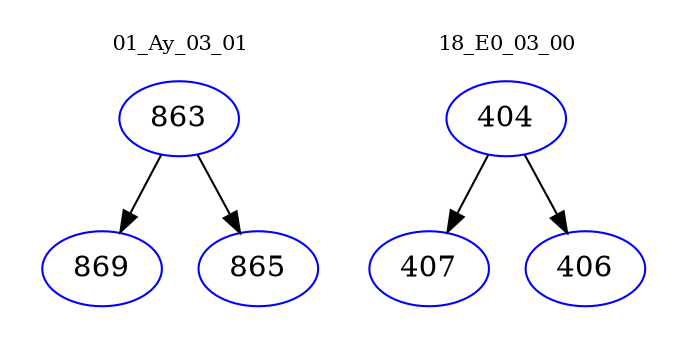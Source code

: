digraph{
subgraph cluster_0 {
color = white
label = "01_Ay_03_01";
fontsize=10;
T0_863 [label="863", color="blue"]
T0_863 -> T0_869 [color="black"]
T0_869 [label="869", color="blue"]
T0_863 -> T0_865 [color="black"]
T0_865 [label="865", color="blue"]
}
subgraph cluster_1 {
color = white
label = "18_E0_03_00";
fontsize=10;
T1_404 [label="404", color="blue"]
T1_404 -> T1_407 [color="black"]
T1_407 [label="407", color="blue"]
T1_404 -> T1_406 [color="black"]
T1_406 [label="406", color="blue"]
}
}
